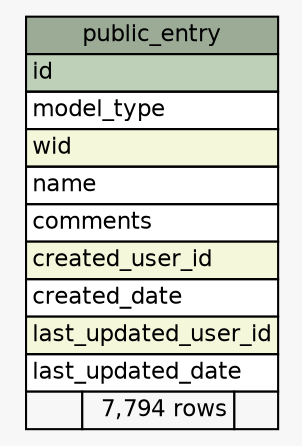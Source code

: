 // dot 2.36.0 on Linux 3.13.0-43-generic
// SchemaSpy rev 590
digraph "public_entry" {
  graph [
    rankdir="RL"
    bgcolor="#f7f7f7"
    nodesep="0.18"
    ranksep="0.46"
    fontname="Helvetica"
    fontsize="11"
  ];
  node [
    fontname="Helvetica"
    fontsize="11"
    shape="plaintext"
  ];
  edge [
    arrowsize="0.8"
  ];
  "public_entry" [
    label=<
    <TABLE BORDER="0" CELLBORDER="1" CELLSPACING="0" BGCOLOR="#ffffff">
      <TR><TD COLSPAN="3" BGCOLOR="#9bab96" ALIGN="CENTER">public_entry</TD></TR>
      <TR><TD PORT="id" COLSPAN="3" BGCOLOR="#bed1b8" ALIGN="LEFT">id</TD></TR>
      <TR><TD PORT="model_type" COLSPAN="3" ALIGN="LEFT">model_type</TD></TR>
      <TR><TD PORT="wid" COLSPAN="3" BGCOLOR="#f4f7da" ALIGN="LEFT">wid</TD></TR>
      <TR><TD PORT="name" COLSPAN="3" ALIGN="LEFT">name</TD></TR>
      <TR><TD PORT="comments" COLSPAN="3" ALIGN="LEFT">comments</TD></TR>
      <TR><TD PORT="created_user_id" COLSPAN="3" BGCOLOR="#f4f7da" ALIGN="LEFT">created_user_id</TD></TR>
      <TR><TD PORT="created_date" COLSPAN="3" ALIGN="LEFT">created_date</TD></TR>
      <TR><TD PORT="last_updated_user_id" COLSPAN="3" BGCOLOR="#f4f7da" ALIGN="LEFT">last_updated_user_id</TD></TR>
      <TR><TD PORT="last_updated_date" COLSPAN="3" ALIGN="LEFT">last_updated_date</TD></TR>
      <TR><TD ALIGN="LEFT" BGCOLOR="#f7f7f7">  </TD><TD ALIGN="RIGHT" BGCOLOR="#f7f7f7">7,794 rows</TD><TD ALIGN="RIGHT" BGCOLOR="#f7f7f7">  </TD></TR>
    </TABLE>>
    URL="tables/public_entry.html"
    tooltip="public_entry"
  ];
}
